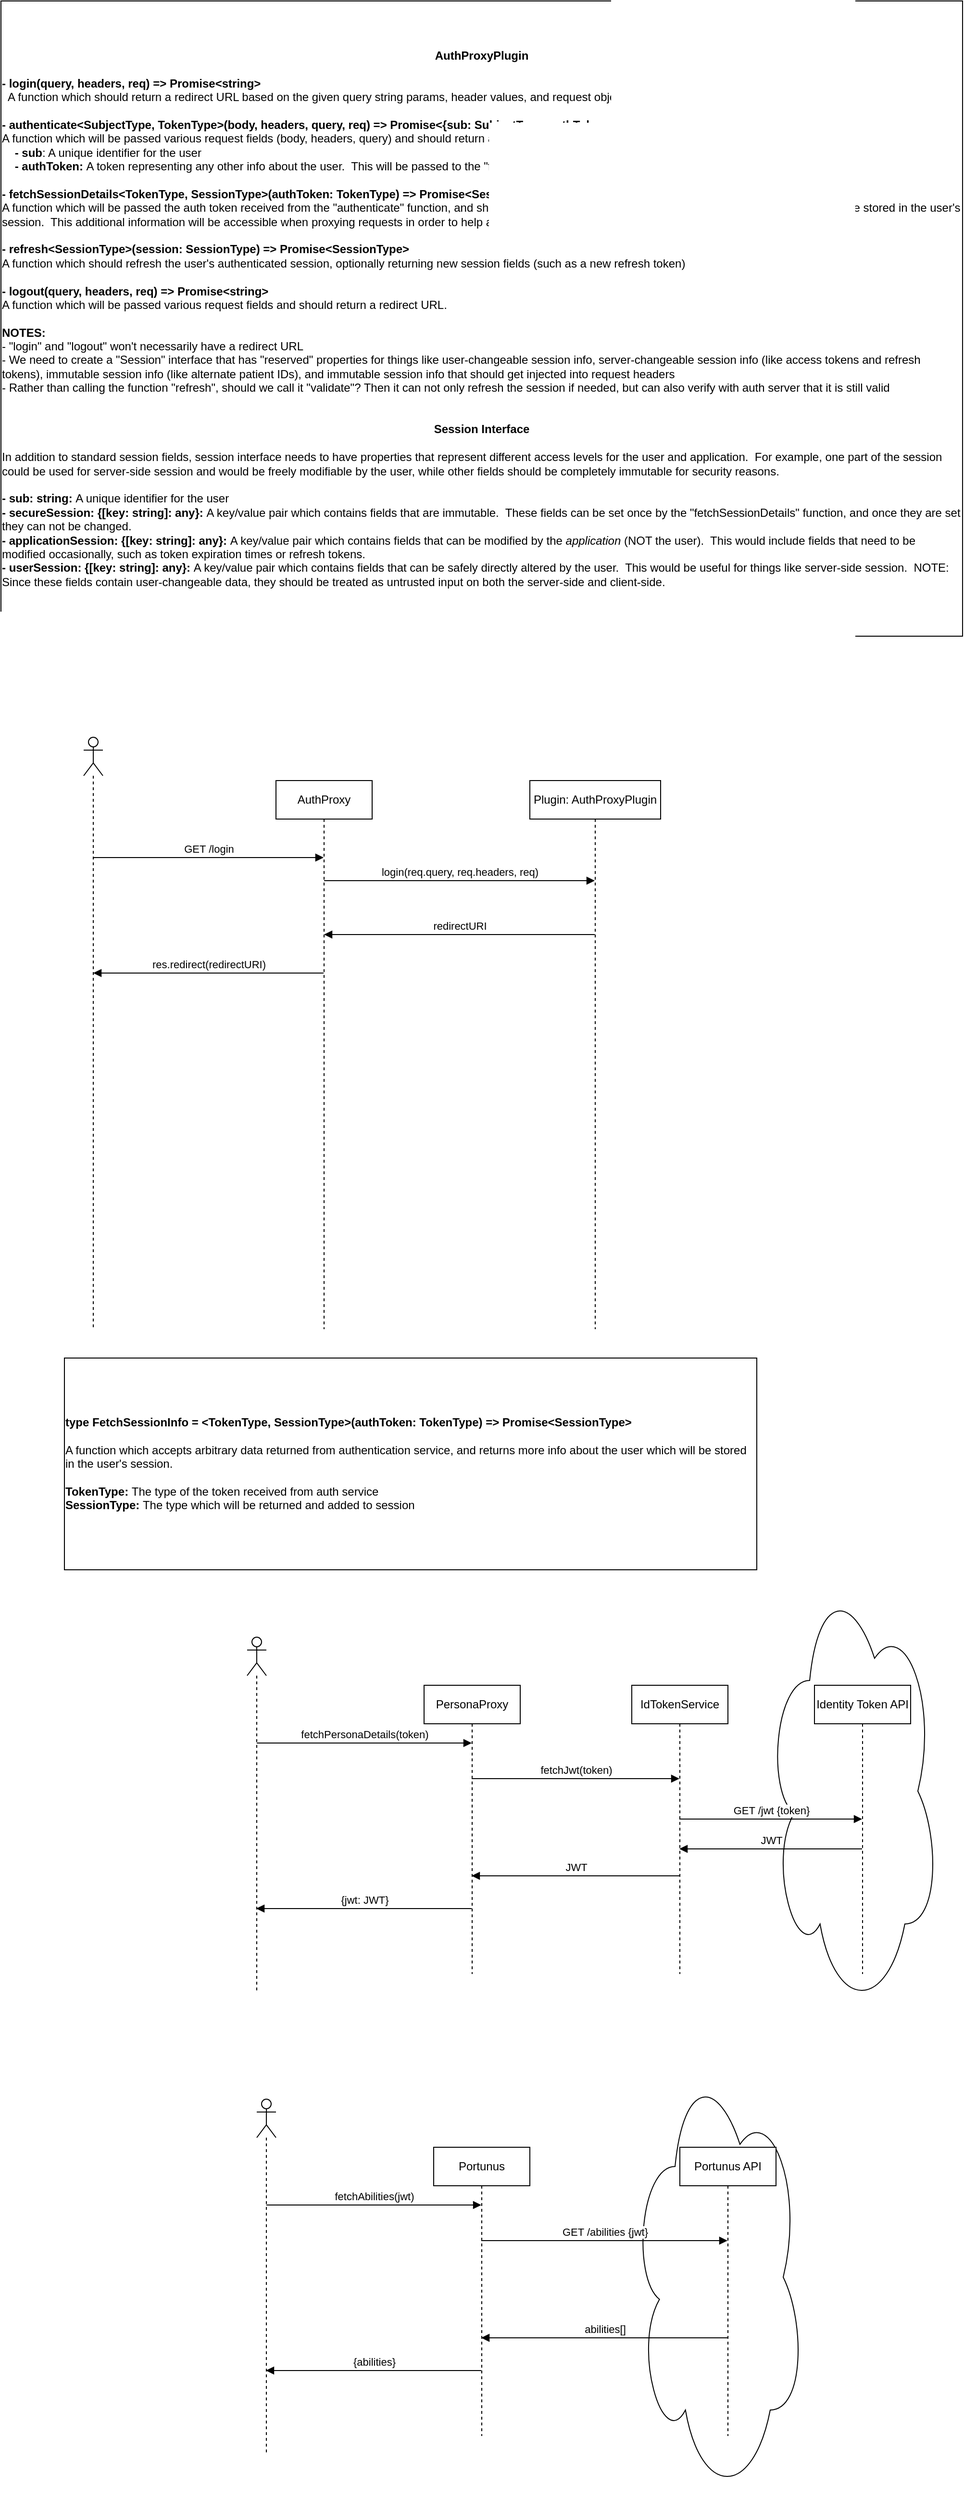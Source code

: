 <mxfile version="14.4.4" type="github">
  <diagram name="Page-1" id="9f46799a-70d6-7492-0946-bef42562c5a5">
    <mxGraphModel dx="2373" dy="3309" grid="1" gridSize="10" guides="1" tooltips="1" connect="1" arrows="1" fold="1" page="1" pageScale="1" pageWidth="1100" pageHeight="850" background="#ffffff" math="0" shadow="0">
      <root>
        <mxCell id="0" />
        <mxCell id="1" parent="0" />
        <mxCell id="w1PzRN34txhDw9UbGB5l-29" value="" style="ellipse;shape=cloud;whiteSpace=wrap;html=1;" parent="1" vertex="1">
          <mxGeometry x="440" y="795" width="180" height="460" as="geometry" />
        </mxCell>
        <mxCell id="w1PzRN34txhDw9UbGB5l-15" value="" style="ellipse;shape=cloud;whiteSpace=wrap;html=1;" parent="1" vertex="1">
          <mxGeometry x="580" y="290" width="180" height="460" as="geometry" />
        </mxCell>
        <mxCell id="w1PzRN34txhDw9UbGB5l-2" value="PersonaProxy" style="shape=umlLifeline;perimeter=lifelinePerimeter;whiteSpace=wrap;html=1;container=1;collapsible=0;recursiveResize=0;outlineConnect=0;" parent="1" vertex="1">
          <mxGeometry x="224" y="410" width="100" height="300" as="geometry" />
        </mxCell>
        <mxCell id="w1PzRN34txhDw9UbGB5l-3" value="&lt;div style=&quot;text-align: left&quot;&gt;&lt;b&gt;type FetchSessionInfo = &amp;lt;TokenType, SessionType&amp;gt;(authToken: TokenType) =&amp;gt; Promise&amp;lt;SessionType&amp;gt;&lt;/b&gt;&lt;/div&gt;&lt;br&gt;&lt;div style=&quot;text-align: left&quot;&gt;A function which accepts arbitrary data returned from authentication service, and returns more info about the user which will be stored in the user&#39;s session.&lt;/div&gt;&lt;br&gt;&lt;div style=&quot;text-align: left&quot;&gt;&lt;b&gt;TokenType:&lt;/b&gt;&lt;span&gt;&amp;nbsp;The type of the token received from auth service&lt;/span&gt;&lt;/div&gt;&lt;b&gt;&lt;div style=&quot;text-align: left&quot;&gt;&lt;b&gt;SessionType:&lt;/b&gt;&lt;span style=&quot;font-weight: normal&quot;&gt;&amp;nbsp;The type which will be returned and added to session&lt;/span&gt;&lt;/div&gt;&lt;/b&gt;" style="rounded=0;whiteSpace=wrap;html=1;" parent="1" vertex="1">
          <mxGeometry x="-150" y="70" width="720" height="220" as="geometry" />
        </mxCell>
        <mxCell id="w1PzRN34txhDw9UbGB5l-9" value="" style="shape=umlLifeline;participant=umlActor;perimeter=lifelinePerimeter;whiteSpace=wrap;html=1;container=1;collapsible=0;recursiveResize=0;verticalAlign=top;spacingTop=36;outlineConnect=0;" parent="1" vertex="1">
          <mxGeometry x="40" y="360" width="20" height="370" as="geometry" />
        </mxCell>
        <mxCell id="w1PzRN34txhDw9UbGB5l-10" value="fetchPersonaDetails(token)" style="html=1;verticalAlign=bottom;endArrow=block;" parent="w1PzRN34txhDw9UbGB5l-9" target="w1PzRN34txhDw9UbGB5l-2" edge="1">
          <mxGeometry width="80" relative="1" as="geometry">
            <mxPoint x="10" y="110" as="sourcePoint" />
            <mxPoint x="90" y="110" as="targetPoint" />
          </mxGeometry>
        </mxCell>
        <mxCell id="w1PzRN34txhDw9UbGB5l-11" value="IdTokenService" style="shape=umlLifeline;perimeter=lifelinePerimeter;whiteSpace=wrap;html=1;container=1;collapsible=0;recursiveResize=0;outlineConnect=0;" parent="1" vertex="1">
          <mxGeometry x="440" y="410" width="100" height="300" as="geometry" />
        </mxCell>
        <mxCell id="w1PzRN34txhDw9UbGB5l-12" value="fetchJwt(token)" style="html=1;verticalAlign=bottom;endArrow=block;" parent="1" edge="1">
          <mxGeometry width="80" relative="1" as="geometry">
            <mxPoint x="273.5" y="507" as="sourcePoint" />
            <mxPoint x="489.5" y="507" as="targetPoint" />
          </mxGeometry>
        </mxCell>
        <mxCell id="w1PzRN34txhDw9UbGB5l-13" value="Identity Token API" style="shape=umlLifeline;perimeter=lifelinePerimeter;whiteSpace=wrap;html=1;container=1;collapsible=0;recursiveResize=0;outlineConnect=0;" parent="1" vertex="1">
          <mxGeometry x="630" y="410" width="100" height="300" as="geometry" />
        </mxCell>
        <mxCell id="w1PzRN34txhDw9UbGB5l-14" value="GET /jwt {token}" style="html=1;verticalAlign=bottom;endArrow=block;" parent="1" edge="1">
          <mxGeometry width="80" relative="1" as="geometry">
            <mxPoint x="489.5" y="549" as="sourcePoint" />
            <mxPoint x="679.5" y="549" as="targetPoint" />
          </mxGeometry>
        </mxCell>
        <mxCell id="w1PzRN34txhDw9UbGB5l-16" value="JWT" style="html=1;verticalAlign=bottom;endArrow=block;" parent="1" edge="1">
          <mxGeometry width="80" relative="1" as="geometry">
            <mxPoint x="679.5" y="580" as="sourcePoint" />
            <mxPoint x="489.5" y="580" as="targetPoint" />
          </mxGeometry>
        </mxCell>
        <mxCell id="w1PzRN34txhDw9UbGB5l-17" value="JWT" style="html=1;verticalAlign=bottom;endArrow=block;" parent="1" edge="1">
          <mxGeometry width="80" relative="1" as="geometry">
            <mxPoint x="489.5" y="608" as="sourcePoint" />
            <mxPoint x="273.5" y="608" as="targetPoint" />
          </mxGeometry>
        </mxCell>
        <mxCell id="w1PzRN34txhDw9UbGB5l-18" value="{jwt: JWT}" style="html=1;verticalAlign=bottom;endArrow=block;" parent="1" edge="1">
          <mxGeometry width="80" relative="1" as="geometry">
            <mxPoint x="273.5" y="642" as="sourcePoint" />
            <mxPoint x="49.5" y="642" as="targetPoint" />
          </mxGeometry>
        </mxCell>
        <mxCell id="w1PzRN34txhDw9UbGB5l-19" value="Portunus" style="shape=umlLifeline;perimeter=lifelinePerimeter;whiteSpace=wrap;html=1;container=1;collapsible=0;recursiveResize=0;outlineConnect=0;" parent="1" vertex="1">
          <mxGeometry x="234" y="890" width="100" height="300" as="geometry" />
        </mxCell>
        <mxCell id="w1PzRN34txhDw9UbGB5l-20" value="" style="shape=umlLifeline;participant=umlActor;perimeter=lifelinePerimeter;whiteSpace=wrap;html=1;container=1;collapsible=0;recursiveResize=0;verticalAlign=top;spacingTop=36;outlineConnect=0;" parent="1" vertex="1">
          <mxGeometry x="50" y="840" width="20" height="370" as="geometry" />
        </mxCell>
        <mxCell id="w1PzRN34txhDw9UbGB5l-21" value="fetchAbilities(jwt)" style="html=1;verticalAlign=bottom;endArrow=block;" parent="w1PzRN34txhDw9UbGB5l-20" target="w1PzRN34txhDw9UbGB5l-19" edge="1">
          <mxGeometry width="80" relative="1" as="geometry">
            <mxPoint x="10" y="110" as="sourcePoint" />
            <mxPoint x="90" y="110" as="targetPoint" />
          </mxGeometry>
        </mxCell>
        <mxCell id="w1PzRN34txhDw9UbGB5l-23" value="GET /abilities {jwt}" style="html=1;verticalAlign=bottom;endArrow=block;" parent="1" target="w1PzRN34txhDw9UbGB5l-30" edge="1">
          <mxGeometry width="80" relative="1" as="geometry">
            <mxPoint x="283.5" y="987" as="sourcePoint" />
            <mxPoint x="499.5" y="987" as="targetPoint" />
          </mxGeometry>
        </mxCell>
        <mxCell id="w1PzRN34txhDw9UbGB5l-27" value="abilities[]" style="html=1;verticalAlign=bottom;endArrow=block;" parent="1" source="w1PzRN34txhDw9UbGB5l-30" edge="1">
          <mxGeometry width="80" relative="1" as="geometry">
            <mxPoint x="499.5" y="1088" as="sourcePoint" />
            <mxPoint x="283.5" y="1088" as="targetPoint" />
          </mxGeometry>
        </mxCell>
        <mxCell id="w1PzRN34txhDw9UbGB5l-28" value="{abilities}" style="html=1;verticalAlign=bottom;endArrow=block;" parent="1" edge="1">
          <mxGeometry width="80" relative="1" as="geometry">
            <mxPoint x="283.5" y="1122" as="sourcePoint" />
            <mxPoint x="59.5" y="1122" as="targetPoint" />
          </mxGeometry>
        </mxCell>
        <mxCell id="w1PzRN34txhDw9UbGB5l-30" value="Portunus API" style="shape=umlLifeline;perimeter=lifelinePerimeter;whiteSpace=wrap;html=1;container=1;collapsible=0;recursiveResize=0;outlineConnect=0;" parent="1" vertex="1">
          <mxGeometry x="490" y="890" width="100" height="300" as="geometry" />
        </mxCell>
        <mxCell id="w1PzRN34txhDw9UbGB5l-31" value="" style="shape=umlLifeline;participant=umlActor;perimeter=lifelinePerimeter;whiteSpace=wrap;html=1;container=1;collapsible=0;recursiveResize=0;verticalAlign=top;spacingTop=36;outlineConnect=0;" parent="1" vertex="1">
          <mxGeometry x="-130" y="-575" width="20" height="615" as="geometry" />
        </mxCell>
        <mxCell id="w1PzRN34txhDw9UbGB5l-32" value="AuthProxy" style="shape=umlLifeline;perimeter=lifelinePerimeter;whiteSpace=wrap;html=1;container=1;collapsible=0;recursiveResize=0;outlineConnect=0;" parent="1" vertex="1">
          <mxGeometry x="70" y="-530" width="100" height="570" as="geometry" />
        </mxCell>
        <mxCell id="w1PzRN34txhDw9UbGB5l-33" value="GET /login" style="html=1;verticalAlign=bottom;endArrow=block;" parent="1" source="w1PzRN34txhDw9UbGB5l-31" target="w1PzRN34txhDw9UbGB5l-32" edge="1">
          <mxGeometry width="80" relative="1" as="geometry">
            <mxPoint x="-110" y="-460" as="sourcePoint" />
            <mxPoint x="113.5" y="-460" as="targetPoint" />
            <Array as="points">
              <mxPoint x="-50" y="-450" />
            </Array>
          </mxGeometry>
        </mxCell>
        <mxCell id="w1PzRN34txhDw9UbGB5l-34" value="&lt;b&gt;AuthProxyPlugin&lt;/b&gt;&lt;br&gt;&lt;br&gt;&lt;div style=&quot;text-align: left&quot;&gt;&lt;b&gt;- login(query, headers, req) =&amp;gt; Promise&amp;lt;string&amp;gt;&lt;/b&gt;&lt;/div&gt;&lt;div style=&quot;text-align: left&quot;&gt;&amp;nbsp; A function which should return a redirect URL based on the given query string params, header values, and request object&lt;/div&gt;&lt;div style=&quot;text-align: left&quot;&gt;&lt;br&gt;&lt;/div&gt;&lt;div style=&quot;text-align: left&quot;&gt;&lt;b&gt;- authenticate&amp;lt;SubjectType, TokenType&amp;gt;(body, headers, query, req) =&amp;gt; Promise&amp;lt;{sub: SubjectType, authToken: TokenType}&amp;gt;&lt;/b&gt;&lt;/div&gt;&lt;div style=&quot;text-align: left&quot;&gt;A function which will be passed various request fields (body, headers, query) and should return an object with the following properties:&lt;/div&gt;&lt;div style=&quot;text-align: left&quot;&gt;&amp;nbsp; &amp;nbsp; &lt;b&gt;- sub&lt;/b&gt;: A unique identifier for the user&lt;/div&gt;&lt;div style=&quot;text-align: left&quot;&gt;&amp;nbsp; &amp;nbsp; &lt;b&gt;- authToken:&lt;/b&gt;&amp;nbsp;A token representing any other info about the user.&amp;nbsp; This will be passed to the &quot;fetchSessionDetails&quot; function to help generate the user&#39;s session&lt;/div&gt;&lt;div style=&quot;text-align: left&quot;&gt;&lt;br&gt;&lt;/div&gt;&lt;div style=&quot;text-align: left&quot;&gt;&lt;b&gt;- fetchSessionDetails&amp;lt;TokenType, SessionType&amp;gt;(authToken: TokenType) =&amp;gt; Promise&amp;lt;SessionType&amp;gt;&lt;/b&gt;&lt;/div&gt;&lt;div style=&quot;text-align: left&quot;&gt;A function which will be passed the auth token received from the &quot;authenticate&quot; function, and should return an object containing any additional information that should be stored in the user&#39;s session.&amp;nbsp; This additional information will be accessible when proxying requests in order to help authorize, and will also be injected into proxied request headers.&lt;/div&gt;&lt;div style=&quot;text-align: left&quot;&gt;&lt;b&gt;&lt;br&gt;&lt;/b&gt;&lt;/div&gt;&lt;div style=&quot;text-align: left&quot;&gt;&lt;b&gt;- refresh&amp;lt;SessionType&amp;gt;(session: SessionType) =&amp;gt; Promise&amp;lt;SessionType&amp;gt;&lt;/b&gt;&lt;/div&gt;&lt;div style=&quot;text-align: left&quot;&gt;A function which should refresh the user&#39;s authenticated session, optionally returning new session fields (such as a new refresh token)&lt;/div&gt;&lt;div style=&quot;text-align: left&quot;&gt;&lt;b&gt;&lt;br&gt;&lt;/b&gt;&lt;/div&gt;&lt;div style=&quot;text-align: left&quot;&gt;&lt;b&gt;- logout(query, headers, req) =&amp;gt; Promise&amp;lt;string&amp;gt;&amp;nbsp;&lt;/b&gt;&lt;/div&gt;&lt;div style=&quot;text-align: left&quot;&gt;A function which will be passed various request fields and should return a redirect URL.&lt;/div&gt;&lt;div style=&quot;text-align: left&quot;&gt;&lt;br&gt;&lt;/div&gt;&lt;div style=&quot;text-align: left&quot;&gt;&lt;b&gt;NOTES:&lt;/b&gt;&lt;/div&gt;&lt;div style=&quot;text-align: left&quot;&gt;- &quot;login&quot; and &quot;logout&quot; won&#39;t necessarily have a redirect URL&lt;/div&gt;&lt;div style=&quot;text-align: left&quot;&gt;- We need to create a &quot;Session&quot; interface that has &quot;reserved&quot; properties for things like user-changeable session info, server-changeable session info (like access tokens and refresh tokens), immutable session info (like alternate patient IDs), and immutable session info that should get injected into request headers&lt;/div&gt;&lt;div style=&quot;text-align: left&quot;&gt;- Rather than calling the function &quot;refresh&quot;, should we call it &quot;validate&quot;? Then it can not only refresh the session if needed, but can also verify with auth server that it is still valid&lt;/div&gt;&lt;div style=&quot;text-align: left&quot;&gt;&lt;br&gt;&lt;/div&gt;&lt;div style=&quot;text-align: left&quot;&gt;&lt;br&gt;&lt;/div&gt;&lt;div&gt;&lt;b&gt;Session Interface&lt;/b&gt;&lt;/div&gt;&lt;div&gt;&lt;b&gt;&lt;br&gt;&lt;/b&gt;&lt;/div&gt;&lt;div style=&quot;text-align: left&quot;&gt;In addition to standard session fields, session interface needs to have properties that represent different access levels for the user and application.&amp;nbsp; For example, one part of the session could be used for server-side session and would be freely modifiable by the user, while other fields should be completely immutable for security reasons.&lt;/div&gt;&lt;div style=&quot;text-align: left&quot;&gt;&lt;br&gt;&lt;/div&gt;&lt;div style=&quot;text-align: left&quot;&gt;&lt;b&gt;- sub: string:&lt;/b&gt;&amp;nbsp;A unique identifier for the user&lt;/div&gt;&lt;div style=&quot;text-align: left&quot;&gt;&lt;b&gt;- secureSession: {[key: string]: any}:&lt;/b&gt;&amp;nbsp;A key/value pair which contains fields that are immutable.&amp;nbsp; These fields can be set once by the &quot;fetchSessionDetails&quot; function, and once they are set they can not be changed.&lt;/div&gt;&lt;div style=&quot;text-align: left&quot;&gt;&lt;b&gt;- applicationSession:&amp;nbsp;&lt;/b&gt;&lt;b&gt;{[key: string]: any}:&lt;/b&gt;&lt;span&gt;&amp;nbsp;A key/value pair which contains fields that can be modified by the &lt;i&gt;application&lt;/i&gt;&amp;nbsp;(NOT the user).&amp;nbsp; This would include fields that need to be modified occasionally, such as token expiration times or refresh tokens.&lt;/span&gt;&lt;/div&gt;&lt;div style=&quot;text-align: left&quot;&gt;&lt;span&gt;&lt;b&gt;- userSession:&amp;nbsp;&lt;/b&gt;&lt;/span&gt;&lt;b&gt;{[key: string]: any}:&lt;/b&gt;&lt;span&gt;&amp;nbsp;A key/value pair which contains fields that can be safely directly altered by the user.&amp;nbsp; This would be useful for things like server-side session.&amp;nbsp; NOTE: Since these fields contain user-changeable data, they should be treated as untrusted input on both the server-side and client-side.&lt;/span&gt;&lt;/div&gt;" style="rounded=0;whiteSpace=wrap;html=1;" parent="1" vertex="1">
          <mxGeometry x="-216" y="-1340" width="1000" height="660" as="geometry" />
        </mxCell>
        <mxCell id="w1PzRN34txhDw9UbGB5l-35" value="Plugin: AuthProxyPlugin" style="shape=umlLifeline;perimeter=lifelinePerimeter;whiteSpace=wrap;html=1;container=1;collapsible=0;recursiveResize=0;outlineConnect=0;" parent="1" vertex="1">
          <mxGeometry x="334" y="-530" width="136" height="570" as="geometry" />
        </mxCell>
        <mxCell id="w1PzRN34txhDw9UbGB5l-36" value="login(req.query, req.headers, req)" style="html=1;verticalAlign=bottom;endArrow=block;" parent="1" source="w1PzRN34txhDw9UbGB5l-32" target="w1PzRN34txhDw9UbGB5l-35" edge="1">
          <mxGeometry width="80" relative="1" as="geometry">
            <mxPoint x="130" y="-426" as="sourcePoint" />
            <mxPoint x="360" y="-426" as="targetPoint" />
            <Array as="points">
              <mxPoint x="190.5" y="-426" />
            </Array>
          </mxGeometry>
        </mxCell>
        <mxCell id="w1PzRN34txhDw9UbGB5l-37" value="redirectURI" style="html=1;verticalAlign=bottom;endArrow=block;" parent="1" source="w1PzRN34txhDw9UbGB5l-35" target="w1PzRN34txhDw9UbGB5l-32" edge="1">
          <mxGeometry width="80" relative="1" as="geometry">
            <mxPoint x="380" y="-380" as="sourcePoint" />
            <mxPoint x="164" y="-380" as="targetPoint" />
            <Array as="points">
              <mxPoint x="170" y="-370" />
            </Array>
          </mxGeometry>
        </mxCell>
        <mxCell id="w1PzRN34txhDw9UbGB5l-38" value="res.redirect(redirectURI)" style="html=1;verticalAlign=bottom;endArrow=block;" parent="1" source="w1PzRN34txhDw9UbGB5l-32" target="w1PzRN34txhDw9UbGB5l-31" edge="1">
          <mxGeometry width="80" relative="1" as="geometry">
            <mxPoint x="100" y="-330" as="sourcePoint" />
            <mxPoint x="-90" y="-330" as="targetPoint" />
            <Array as="points">
              <mxPoint x="-79.5" y="-330" />
            </Array>
          </mxGeometry>
        </mxCell>
      </root>
    </mxGraphModel>
  </diagram>
</mxfile>
